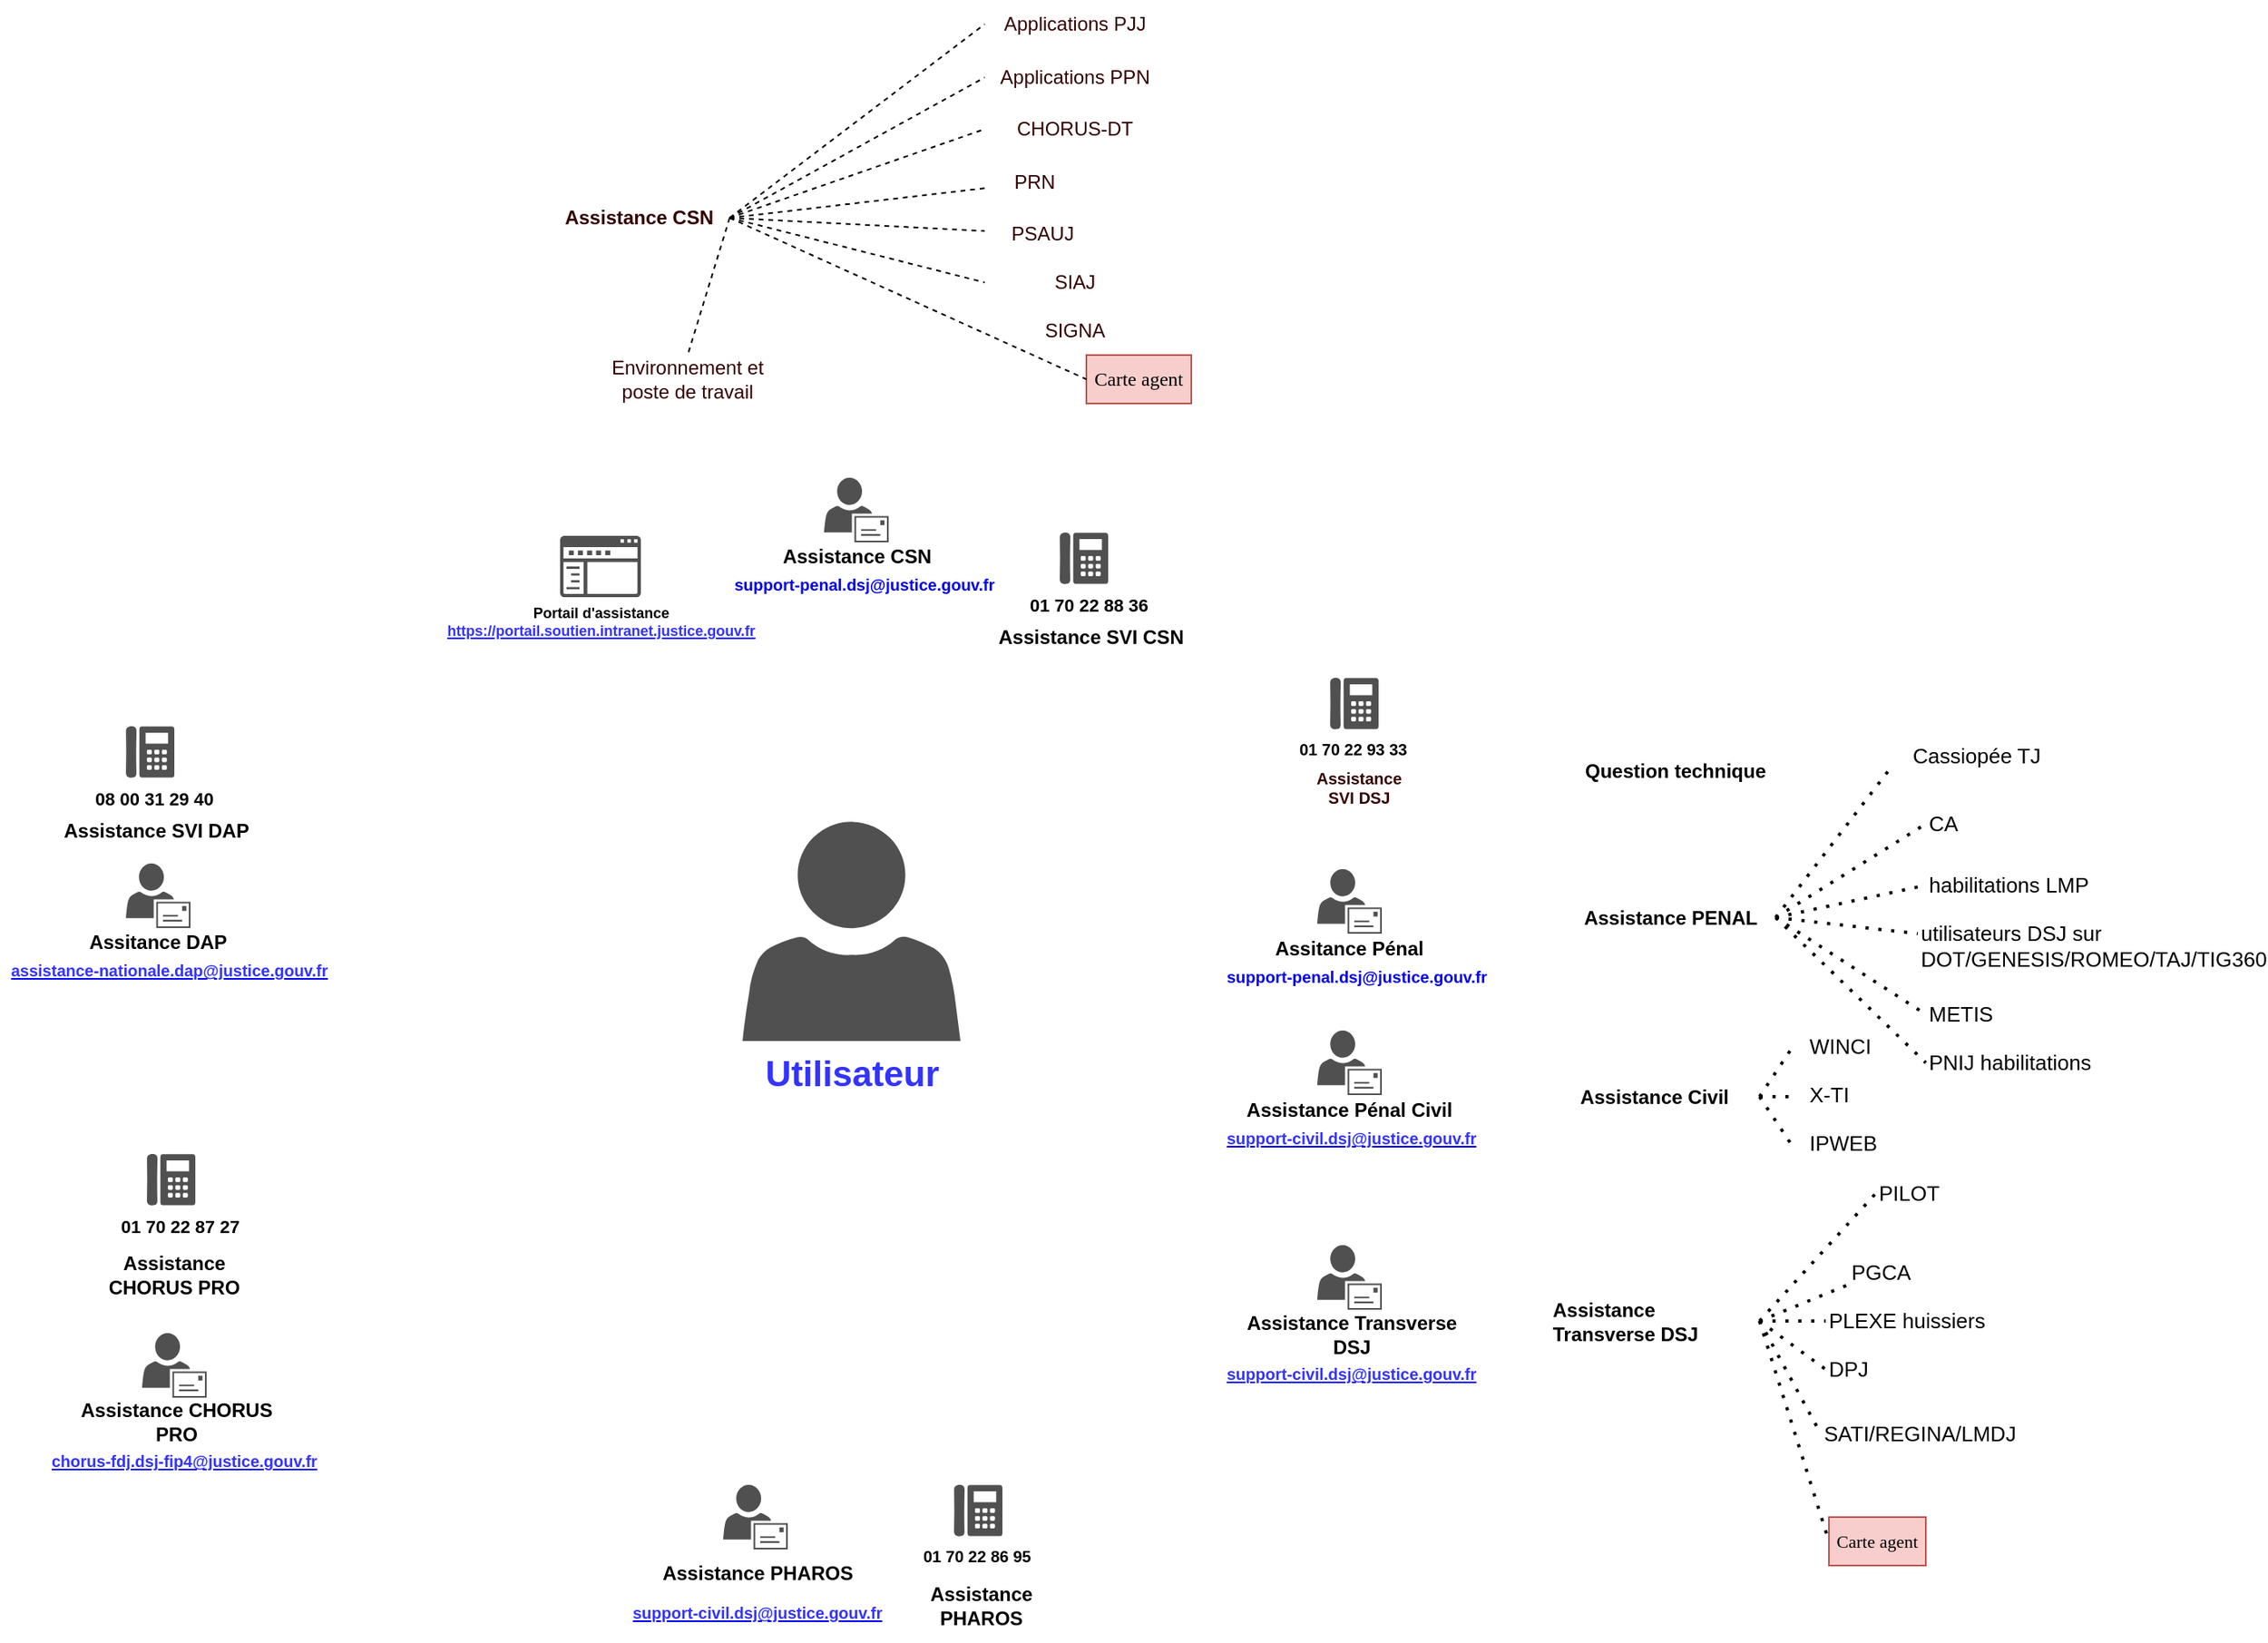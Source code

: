 <mxfile version="17.4.6" type="github" pages="2">
  <diagram id="-Vou4XUjeX-4hRBY_NBF" name="Les canaux de contact du support">
    <mxGraphModel dx="2180" dy="1331" grid="1" gridSize="10" guides="1" tooltips="1" connect="1" arrows="1" fold="1" page="1" pageScale="1" pageWidth="1654" pageHeight="1169" math="0" shadow="0">
      <root>
        <mxCell id="0" />
        <mxCell id="1" parent="0" />
        <mxCell id="mwy_mCqO1SVTkrSg8BN7-1" value="Assistance PENAL" style="text;html=1;strokeColor=none;fillColor=none;align=center;verticalAlign=middle;whiteSpace=wrap;rounded=0;fontStyle=1" vertex="1" parent="1">
          <mxGeometry x="1180" y="563.5" width="130" height="30" as="geometry" />
        </mxCell>
        <mxCell id="mwy_mCqO1SVTkrSg8BN7-2" value="&lt;span style=&quot;color: rgb(0, 0, 0); font-family: arial, helvetica, sans-serif; font-size: 13px; font-style: normal; font-weight: 400; letter-spacing: normal; text-align: justify; text-indent: 0px; text-transform: none; word-spacing: 0px; background-color: rgb(255, 255, 255); display: inline; float: none;&quot;&gt;Cassiopée TJ&lt;/span&gt;" style="text;whiteSpace=wrap;html=1;" vertex="1" parent="1">
          <mxGeometry x="1393" y="463.5" width="100" height="30" as="geometry" />
        </mxCell>
        <mxCell id="mwy_mCqO1SVTkrSg8BN7-3" value="&lt;span style=&quot;color: rgb(0, 0, 0); font-family: arial, helvetica, sans-serif; font-size: 13px; font-style: normal; font-weight: 400; letter-spacing: normal; text-align: justify; text-indent: 0px; text-transform: none; word-spacing: 0px; background-color: rgb(255, 255, 255); display: inline; float: none;&quot;&gt;CA&lt;/span&gt;" style="text;whiteSpace=wrap;html=1;" vertex="1" parent="1">
          <mxGeometry x="1403" y="505.5" width="40" height="30" as="geometry" />
        </mxCell>
        <mxCell id="mwy_mCqO1SVTkrSg8BN7-4" value="" style="endArrow=none;dashed=1;html=1;dashPattern=1 3;strokeWidth=2;rounded=0;exitX=1;exitY=0.5;exitDx=0;exitDy=0;" edge="1" parent="1" source="mwy_mCqO1SVTkrSg8BN7-1">
          <mxGeometry width="50" height="50" relative="1" as="geometry">
            <mxPoint x="1343" y="613.5" as="sourcePoint" />
            <mxPoint x="1383" y="483.5" as="targetPoint" />
          </mxGeometry>
        </mxCell>
        <mxCell id="mwy_mCqO1SVTkrSg8BN7-5" value="" style="endArrow=none;dashed=1;html=1;dashPattern=1 3;strokeWidth=2;rounded=0;exitX=1;exitY=0.5;exitDx=0;exitDy=0;entryX=0;entryY=0.5;entryDx=0;entryDy=0;" edge="1" parent="1" source="mwy_mCqO1SVTkrSg8BN7-1" target="mwy_mCqO1SVTkrSg8BN7-3">
          <mxGeometry width="50" height="50" relative="1" as="geometry">
            <mxPoint x="1333" y="508.5" as="sourcePoint" />
            <mxPoint x="1393" y="493.5" as="targetPoint" />
          </mxGeometry>
        </mxCell>
        <mxCell id="mwy_mCqO1SVTkrSg8BN7-6" value="&lt;span style=&quot;color: rgb(0, 0, 0); font-family: arial, helvetica, sans-serif; font-size: 13px; font-style: normal; font-weight: 400; letter-spacing: normal; text-align: justify; text-indent: 0px; text-transform: none; word-spacing: 0px; background-color: rgb(255, 255, 255); display: inline; float: none;&quot;&gt;habilitations LMP&lt;/span&gt;" style="text;whiteSpace=wrap;html=1;" vertex="1" parent="1">
          <mxGeometry x="1403" y="543.5" width="120" height="30" as="geometry" />
        </mxCell>
        <mxCell id="mwy_mCqO1SVTkrSg8BN7-7" value="&lt;span style=&quot;color: rgb(0, 0, 0); font-family: arial, helvetica, sans-serif; font-size: 13px; font-style: normal; font-weight: 400; letter-spacing: normal; text-align: justify; text-indent: 0px; text-transform: none; word-spacing: 0px; background-color: rgb(255, 255, 255); display: inline; float: none;&quot;&gt;METIS&lt;/span&gt;" style="text;whiteSpace=wrap;html=1;" vertex="1" parent="1">
          <mxGeometry x="1403" y="623.5" width="70" height="30" as="geometry" />
        </mxCell>
        <mxCell id="mwy_mCqO1SVTkrSg8BN7-8" value="&lt;span style=&quot;color: rgb(0, 0, 0); font-family: arial, helvetica, sans-serif; font-size: 13px; font-style: normal; font-weight: 400; letter-spacing: normal; text-indent: 0px; text-transform: none; word-spacing: 0px; background-color: rgb(255, 255, 255); display: inline; float: none;&quot;&gt;utilisateurs DSJ sur DOT/GENESIS/ROMEO/TAJ/TIG360&lt;/span&gt;" style="text;whiteSpace=wrap;html=1;align=left;" vertex="1" parent="1">
          <mxGeometry x="1398" y="573.5" width="200" height="30" as="geometry" />
        </mxCell>
        <mxCell id="mwy_mCqO1SVTkrSg8BN7-9" value="&lt;span style=&quot;color: rgb(0, 0, 0); font-family: arial, helvetica, sans-serif; font-size: 13px; font-style: normal; font-weight: 400; letter-spacing: normal; text-align: justify; text-indent: 0px; text-transform: none; word-spacing: 0px; background-color: rgb(255, 255, 255); display: inline; float: none;&quot;&gt;PNIJ habilitations&lt;/span&gt;" style="text;whiteSpace=wrap;html=1;" vertex="1" parent="1">
          <mxGeometry x="1403" y="653.5" width="130" height="30" as="geometry" />
        </mxCell>
        <mxCell id="mwy_mCqO1SVTkrSg8BN7-10" value="" style="endArrow=none;dashed=1;html=1;dashPattern=1 3;strokeWidth=2;rounded=0;entryX=0;entryY=0.5;entryDx=0;entryDy=0;exitX=1;exitY=0.5;exitDx=0;exitDy=0;" edge="1" parent="1" source="mwy_mCqO1SVTkrSg8BN7-1" target="mwy_mCqO1SVTkrSg8BN7-6">
          <mxGeometry width="50" height="50" relative="1" as="geometry">
            <mxPoint x="1303" y="543.5" as="sourcePoint" />
            <mxPoint x="1413" y="530.5" as="targetPoint" />
          </mxGeometry>
        </mxCell>
        <mxCell id="mwy_mCqO1SVTkrSg8BN7-11" value="" style="endArrow=none;dashed=1;html=1;dashPattern=1 3;strokeWidth=2;rounded=0;entryX=0;entryY=0.5;entryDx=0;entryDy=0;exitX=1;exitY=0.5;exitDx=0;exitDy=0;" edge="1" parent="1" source="mwy_mCqO1SVTkrSg8BN7-1" target="mwy_mCqO1SVTkrSg8BN7-8">
          <mxGeometry width="50" height="50" relative="1" as="geometry">
            <mxPoint x="1320" y="538.5" as="sourcePoint" />
            <mxPoint x="1413" y="568.5" as="targetPoint" />
          </mxGeometry>
        </mxCell>
        <mxCell id="mwy_mCqO1SVTkrSg8BN7-12" value="" style="endArrow=none;dashed=1;html=1;dashPattern=1 3;strokeWidth=2;rounded=0;entryX=0;entryY=0.5;entryDx=0;entryDy=0;exitX=1;exitY=0.5;exitDx=0;exitDy=0;" edge="1" parent="1" source="mwy_mCqO1SVTkrSg8BN7-1" target="mwy_mCqO1SVTkrSg8BN7-7">
          <mxGeometry width="50" height="50" relative="1" as="geometry">
            <mxPoint x="1330" y="548.5" as="sourcePoint" />
            <mxPoint x="1423" y="578.5" as="targetPoint" />
          </mxGeometry>
        </mxCell>
        <mxCell id="mwy_mCqO1SVTkrSg8BN7-13" value="" style="endArrow=none;dashed=1;html=1;dashPattern=1 3;strokeWidth=2;rounded=0;entryX=0;entryY=0.5;entryDx=0;entryDy=0;exitX=1;exitY=0.5;exitDx=0;exitDy=0;" edge="1" parent="1" source="mwy_mCqO1SVTkrSg8BN7-1" target="mwy_mCqO1SVTkrSg8BN7-9">
          <mxGeometry width="50" height="50" relative="1" as="geometry">
            <mxPoint x="1313" y="533.5" as="sourcePoint" />
            <mxPoint x="1433" y="588.5" as="targetPoint" />
          </mxGeometry>
        </mxCell>
        <mxCell id="mwy_mCqO1SVTkrSg8BN7-17" value="" style="group" vertex="1" connectable="0" parent="1">
          <mxGeometry x="968" y="548.5" width="170" height="84" as="geometry" />
        </mxCell>
        <mxCell id="mwy_mCqO1SVTkrSg8BN7-18" value="" style="sketch=0;pointerEvents=1;shadow=0;dashed=0;html=1;strokeColor=none;fillColor=#505050;labelPosition=center;verticalLabelPosition=bottom;verticalAlign=top;outlineConnect=0;align=center;shape=mxgraph.office.users.mail_user;" vertex="1" parent="mwy_mCqO1SVTkrSg8BN7-17">
          <mxGeometry x="58" width="40" height="40" as="geometry" />
        </mxCell>
        <mxCell id="mwy_mCqO1SVTkrSg8BN7-19" value="Assitance Pénal" style="text;html=1;strokeColor=none;fillColor=none;align=center;verticalAlign=middle;whiteSpace=wrap;rounded=0;fontStyle=1" vertex="1" parent="mwy_mCqO1SVTkrSg8BN7-17">
          <mxGeometry x="13" y="34" width="130" height="30" as="geometry" />
        </mxCell>
        <mxCell id="mwy_mCqO1SVTkrSg8BN7-20" value="&lt;a href=&quot;mailto:support-penal.dsj@justice.gouv.fr&quot; style=&quot;padding: 0px ; margin: 0px ; text-decoration: none ; font-family: &amp;quot;arial&amp;quot; , &amp;quot;helvetica&amp;quot; , sans-serif ; font-size: 10px ; font-style: normal ; letter-spacing: normal ; text-align: justify ; text-indent: 0px ; text-transform: none ; word-spacing: 0px ; background-color: rgb(255 , 255 , 255)&quot;&gt;support-penal.dsj@justice.gouv.fr&lt;/a&gt;" style="text;whiteSpace=wrap;html=1;fontSize=10;fontStyle=1;fontColor=#330000;" vertex="1" parent="mwy_mCqO1SVTkrSg8BN7-17">
          <mxGeometry y="54" width="170" height="30" as="geometry" />
        </mxCell>
        <mxCell id="mwy_mCqO1SVTkrSg8BN7-21" value="" style="group" vertex="1" connectable="0" parent="1">
          <mxGeometry x="968" y="648.5" width="170" height="84" as="geometry" />
        </mxCell>
        <mxCell id="mwy_mCqO1SVTkrSg8BN7-22" value="" style="sketch=0;pointerEvents=1;shadow=0;dashed=0;html=1;strokeColor=none;fillColor=#505050;labelPosition=center;verticalLabelPosition=bottom;verticalAlign=top;outlineConnect=0;align=center;shape=mxgraph.office.users.mail_user;" vertex="1" parent="mwy_mCqO1SVTkrSg8BN7-21">
          <mxGeometry x="58" width="40" height="40" as="geometry" />
        </mxCell>
        <mxCell id="mwy_mCqO1SVTkrSg8BN7-23" value="Assistance Pénal Civil" style="text;html=1;strokeColor=none;fillColor=none;align=center;verticalAlign=middle;whiteSpace=wrap;rounded=0;fontStyle=1" vertex="1" parent="mwy_mCqO1SVTkrSg8BN7-21">
          <mxGeometry x="13" y="34" width="130" height="30" as="geometry" />
        </mxCell>
        <mxCell id="mwy_mCqO1SVTkrSg8BN7-24" value="&lt;a href=&quot;mailto:support-civil.dsj@justice.gouv.fr&quot; style=&quot;padding: 0px ; margin: 0px ; font-family: &amp;#34;arial&amp;#34; , &amp;#34;helvetica&amp;#34; , sans-serif ; text-align: justify ; background-color: rgb(255 , 255 , 255)&quot;&gt;&lt;font style=&quot;font-size: 10px&quot; color=&quot;#3333ff&quot;&gt;support-civil.dsj@justice.gouv.fr&lt;/font&gt;&lt;/a&gt;" style="text;whiteSpace=wrap;html=1;fontSize=10;fontStyle=1;fontColor=#330000;" vertex="1" parent="mwy_mCqO1SVTkrSg8BN7-21">
          <mxGeometry y="54" width="170" height="30" as="geometry" />
        </mxCell>
        <mxCell id="mwy_mCqO1SVTkrSg8BN7-36" value="Assistance Transverse DSJ" style="text;html=1;strokeColor=none;fillColor=none;align=left;verticalAlign=middle;whiteSpace=wrap;rounded=0;fontStyle=1" vertex="1" parent="1">
          <mxGeometry x="1170" y="813.5" width="130" height="30" as="geometry" />
        </mxCell>
        <mxCell id="mwy_mCqO1SVTkrSg8BN7-37" value="&lt;span style=&quot;color: rgb(0 , 0 , 0) ; font-family: &amp;#34;arial&amp;#34; , &amp;#34;helvetica&amp;#34; , sans-serif ; font-size: 13px ; font-style: normal ; font-weight: 400 ; letter-spacing: normal ; text-align: justify ; text-indent: 0px ; text-transform: none ; word-spacing: 0px ; background-color: rgb(255 , 255 , 255) ; display: inline ; float: none&quot;&gt;PILOT&lt;/span&gt;" style="text;whiteSpace=wrap;html=1;fontSize=11;fontColor=#3333FF;" vertex="1" parent="1">
          <mxGeometry x="1371.5" y="735" width="94" height="30" as="geometry" />
        </mxCell>
        <mxCell id="mwy_mCqO1SVTkrSg8BN7-38" value="&lt;span style=&quot;color: rgb(0, 0, 0); font-family: arial, helvetica, sans-serif; font-size: 13px; font-style: normal; font-weight: 400; letter-spacing: normal; text-indent: 0px; text-transform: none; word-spacing: 0px; background-color: rgb(255, 255, 255); display: inline; float: none;&quot;&gt;PGCA&lt;/span&gt;" style="text;whiteSpace=wrap;html=1;fontSize=11;fontColor=#3333FF;align=left;" vertex="1" parent="1">
          <mxGeometry x="1355" y="783.5" width="55" height="30" as="geometry" />
        </mxCell>
        <mxCell id="mwy_mCqO1SVTkrSg8BN7-39" value="&lt;span style=&quot;color: rgb(0, 0, 0); font-family: arial, helvetica, sans-serif; font-size: 13px; font-style: normal; font-weight: 400; letter-spacing: normal; text-indent: 0px; text-transform: none; word-spacing: 0px; background-color: rgb(255, 255, 255); display: inline; float: none;&quot;&gt;PLEXE huissiers&lt;/span&gt;" style="text;whiteSpace=wrap;html=1;fontSize=11;fontColor=#3333FF;align=left;" vertex="1" parent="1">
          <mxGeometry x="1341" y="813.5" width="177" height="30" as="geometry" />
        </mxCell>
        <mxCell id="mwy_mCqO1SVTkrSg8BN7-40" value="&lt;span style=&quot;color: rgb(0, 0, 0); font-family: arial, helvetica, sans-serif; font-size: 13px; font-style: normal; font-weight: 400; letter-spacing: normal; text-indent: 0px; text-transform: none; word-spacing: 0px; background-color: rgb(255, 255, 255); display: inline; float: none;&quot;&gt;DPJ&lt;/span&gt;" style="text;whiteSpace=wrap;html=1;fontSize=11;fontColor=#3333FF;align=left;" vertex="1" parent="1">
          <mxGeometry x="1341" y="843.5" width="104" height="30" as="geometry" />
        </mxCell>
        <mxCell id="mwy_mCqO1SVTkrSg8BN7-41" value="&lt;span style=&quot;color: rgb(0, 0, 0); font-family: arial, helvetica, sans-serif; font-size: 13px; font-style: normal; font-weight: 400; letter-spacing: normal; text-indent: 0px; text-transform: none; word-spacing: 0px; background-color: rgb(255, 255, 255); display: inline; float: none;&quot;&gt;SATI/REGINA/LMDJ&lt;/span&gt;" style="text;whiteSpace=wrap;html=1;fontSize=11;fontColor=#3333FF;align=left;" vertex="1" parent="1">
          <mxGeometry x="1338" y="883.5" width="137" height="30" as="geometry" />
        </mxCell>
        <mxCell id="mwy_mCqO1SVTkrSg8BN7-42" value="" style="endArrow=none;dashed=1;html=1;dashPattern=1 3;strokeWidth=2;rounded=0;entryX=0;entryY=0.5;entryDx=0;entryDy=0;exitX=1;exitY=0.5;exitDx=0;exitDy=0;align=left;" edge="1" parent="1" source="mwy_mCqO1SVTkrSg8BN7-36" target="mwy_mCqO1SVTkrSg8BN7-37">
          <mxGeometry width="50" height="50" relative="1" as="geometry">
            <mxPoint x="1285" y="638.5" as="sourcePoint" />
            <mxPoint x="1341.0" y="758.5" as="targetPoint" />
          </mxGeometry>
        </mxCell>
        <mxCell id="mwy_mCqO1SVTkrSg8BN7-43" value="" style="endArrow=none;dashed=1;html=1;dashPattern=1 3;strokeWidth=2;rounded=0;entryX=0;entryY=0.75;entryDx=0;entryDy=0;exitX=1;exitY=0.5;exitDx=0;exitDy=0;align=left;" edge="1" parent="1" source="mwy_mCqO1SVTkrSg8BN7-36" target="mwy_mCqO1SVTkrSg8BN7-38">
          <mxGeometry width="50" height="50" relative="1" as="geometry">
            <mxPoint x="1310" y="828.5" as="sourcePoint" />
            <mxPoint x="1351" y="768.5" as="targetPoint" />
          </mxGeometry>
        </mxCell>
        <mxCell id="mwy_mCqO1SVTkrSg8BN7-44" value="" style="endArrow=none;dashed=1;html=1;dashPattern=1 3;strokeWidth=2;rounded=0;entryX=0;entryY=0.5;entryDx=0;entryDy=0;exitX=1;exitY=0.5;exitDx=0;exitDy=0;align=left;" edge="1" parent="1" source="mwy_mCqO1SVTkrSg8BN7-36" target="mwy_mCqO1SVTkrSg8BN7-39">
          <mxGeometry width="50" height="50" relative="1" as="geometry">
            <mxPoint x="1310" y="828.5" as="sourcePoint" />
            <mxPoint x="1341" y="828.5" as="targetPoint" />
          </mxGeometry>
        </mxCell>
        <mxCell id="mwy_mCqO1SVTkrSg8BN7-45" value="" style="endArrow=none;dashed=1;html=1;dashPattern=1 3;strokeWidth=2;rounded=0;entryX=0;entryY=0.5;entryDx=0;entryDy=0;exitX=1;exitY=0.5;exitDx=0;exitDy=0;align=left;" edge="1" parent="1" source="mwy_mCqO1SVTkrSg8BN7-36" target="mwy_mCqO1SVTkrSg8BN7-40">
          <mxGeometry width="50" height="50" relative="1" as="geometry">
            <mxPoint x="1320" y="838.5" as="sourcePoint" />
            <mxPoint x="1361" y="816" as="targetPoint" />
          </mxGeometry>
        </mxCell>
        <mxCell id="mwy_mCqO1SVTkrSg8BN7-46" value="" style="endArrow=none;dashed=1;html=1;dashPattern=1 3;strokeWidth=2;rounded=0;entryX=0;entryY=0.5;entryDx=0;entryDy=0;exitX=1;exitY=0.5;exitDx=0;exitDy=0;align=left;" edge="1" parent="1" source="mwy_mCqO1SVTkrSg8BN7-36" target="mwy_mCqO1SVTkrSg8BN7-41">
          <mxGeometry width="50" height="50" relative="1" as="geometry">
            <mxPoint x="1330" y="848.5" as="sourcePoint" />
            <mxPoint x="1371" y="826" as="targetPoint" />
          </mxGeometry>
        </mxCell>
        <mxCell id="mwy_mCqO1SVTkrSg8BN7-47" value="Assistance &lt;br&gt;PHAROS" style="text;html=1;strokeColor=none;fillColor=none;align=center;verticalAlign=middle;whiteSpace=wrap;rounded=0;fontStyle=1" vertex="1" parent="1">
          <mxGeometry x="753" y="990" width="130" height="30" as="geometry" />
        </mxCell>
        <mxCell id="mwy_mCqO1SVTkrSg8BN7-62" value="" style="group" vertex="1" connectable="0" parent="1">
          <mxGeometry x="780" y="930" width="80" height="50" as="geometry" />
        </mxCell>
        <mxCell id="mwy_mCqO1SVTkrSg8BN7-63" value="" style="sketch=0;pointerEvents=1;shadow=0;dashed=0;html=1;strokeColor=none;fillColor=#505050;labelPosition=center;verticalLabelPosition=bottom;verticalAlign=top;outlineConnect=0;align=center;shape=mxgraph.office.devices.phone_digital;" vertex="1" parent="mwy_mCqO1SVTkrSg8BN7-62">
          <mxGeometry x="21" width="30" height="32" as="geometry" />
        </mxCell>
        <mxCell id="mwy_mCqO1SVTkrSg8BN7-64" value="&lt;div style=&quot;text-align: center&quot;&gt;&lt;span style=&quot;background-color: rgb(255 , 255 , 255) ; font-family: &amp;#34;arial&amp;#34; , &amp;#34;helvetica&amp;#34; , sans-serif&quot;&gt;01 70 22 86 95&lt;/span&gt;&lt;/div&gt;" style="text;whiteSpace=wrap;html=1;fontSize=10;fontStyle=1" vertex="1" parent="mwy_mCqO1SVTkrSg8BN7-62">
          <mxGeometry y="32" width="80" height="18" as="geometry" />
        </mxCell>
        <mxCell id="mwy_mCqO1SVTkrSg8BN7-66" value="" style="group" vertex="1" connectable="0" parent="1">
          <mxGeometry x="237" y="460" width="130" height="90" as="geometry" />
        </mxCell>
        <mxCell id="mwy_mCqO1SVTkrSg8BN7-33" value="" style="group" vertex="1" connectable="0" parent="mwy_mCqO1SVTkrSg8BN7-66">
          <mxGeometry x="30" width="80" height="50" as="geometry" />
        </mxCell>
        <mxCell id="mwy_mCqO1SVTkrSg8BN7-34" value="" style="sketch=0;pointerEvents=1;shadow=0;dashed=0;html=1;strokeColor=none;fillColor=#505050;labelPosition=center;verticalLabelPosition=bottom;verticalAlign=top;outlineConnect=0;align=center;shape=mxgraph.office.devices.phone_digital;" vertex="1" parent="mwy_mCqO1SVTkrSg8BN7-33">
          <mxGeometry x="21" width="30" height="32" as="geometry" />
        </mxCell>
        <mxCell id="mwy_mCqO1SVTkrSg8BN7-35" value="&lt;strong style=&quot;padding: 0px ; margin: 0px ; font-family: &amp;#34;arial&amp;#34; , &amp;#34;helvetica&amp;#34; , sans-serif ; text-align: justify ; background-color: rgb(255 , 255 , 255)&quot;&gt;&lt;font style=&quot;font-size: 11px&quot;&gt;08 00 31 29 40&lt;/font&gt;&lt;/strong&gt;" style="text;whiteSpace=wrap;html=1;fontSize=10;fontStyle=1" vertex="1" parent="mwy_mCqO1SVTkrSg8BN7-33">
          <mxGeometry y="32" width="80" height="18" as="geometry" />
        </mxCell>
        <mxCell id="mwy_mCqO1SVTkrSg8BN7-65" value="Assistance SVI DAP" style="text;html=1;strokeColor=none;fillColor=none;align=center;verticalAlign=middle;whiteSpace=wrap;rounded=0;fontStyle=1" vertex="1" parent="mwy_mCqO1SVTkrSg8BN7-66">
          <mxGeometry x="5" y="50" width="130" height="30" as="geometry" />
        </mxCell>
        <mxCell id="mwy_mCqO1SVTkrSg8BN7-68" value="" style="group" vertex="1" connectable="0" parent="1">
          <mxGeometry x="1013" y="430" width="80" height="83" as="geometry" />
        </mxCell>
        <mxCell id="mwy_mCqO1SVTkrSg8BN7-14" value="" style="group" vertex="1" connectable="0" parent="mwy_mCqO1SVTkrSg8BN7-68">
          <mxGeometry width="80" height="50" as="geometry" />
        </mxCell>
        <mxCell id="mwy_mCqO1SVTkrSg8BN7-15" value="" style="sketch=0;pointerEvents=1;shadow=0;dashed=0;html=1;strokeColor=none;fillColor=#505050;labelPosition=center;verticalLabelPosition=bottom;verticalAlign=top;outlineConnect=0;align=center;shape=mxgraph.office.devices.phone_digital;" vertex="1" parent="mwy_mCqO1SVTkrSg8BN7-14">
          <mxGeometry x="21" width="30" height="32" as="geometry" />
        </mxCell>
        <mxCell id="mwy_mCqO1SVTkrSg8BN7-16" value="&lt;span style=&quot;color: rgb(0, 0, 0); font-family: arial, helvetica, sans-serif; font-size: 10px; font-style: normal; letter-spacing: normal; text-align: justify; text-indent: 0px; text-transform: none; word-spacing: 0px; background-color: rgb(255, 255, 255); display: inline; float: none;&quot;&gt;01 70 22 93 33&lt;/span&gt;" style="text;whiteSpace=wrap;html=1;fontSize=10;fontStyle=1" vertex="1" parent="mwy_mCqO1SVTkrSg8BN7-14">
          <mxGeometry y="32" width="80" height="18" as="geometry" />
        </mxCell>
        <mxCell id="mwy_mCqO1SVTkrSg8BN7-67" value="Assistance SVI DSJ" style="text;html=1;strokeColor=none;fillColor=none;align=center;verticalAlign=middle;whiteSpace=wrap;rounded=0;fontSize=10;fontColor=#330000;fontStyle=1" vertex="1" parent="mwy_mCqO1SVTkrSg8BN7-68">
          <mxGeometry x="9" y="53" width="60" height="30" as="geometry" />
        </mxCell>
        <mxCell id="mwy_mCqO1SVTkrSg8BN7-74" value="" style="group" vertex="1" connectable="0" parent="1">
          <mxGeometry x="968" y="781.5" width="170" height="97" as="geometry" />
        </mxCell>
        <mxCell id="mwy_mCqO1SVTkrSg8BN7-57" value="" style="sketch=0;pointerEvents=1;shadow=0;dashed=0;html=1;strokeColor=none;fillColor=#505050;labelPosition=center;verticalLabelPosition=bottom;verticalAlign=top;outlineConnect=0;align=center;shape=mxgraph.office.users.mail_user;" vertex="1" parent="mwy_mCqO1SVTkrSg8BN7-74">
          <mxGeometry x="58" width="40" height="40" as="geometry" />
        </mxCell>
        <mxCell id="mwy_mCqO1SVTkrSg8BN7-58" value="Assistance Transverse DSJ" style="text;html=1;strokeColor=none;fillColor=none;align=center;verticalAlign=middle;whiteSpace=wrap;rounded=0;fontStyle=1" vertex="1" parent="mwy_mCqO1SVTkrSg8BN7-74">
          <mxGeometry x="6" y="40" width="147" height="30" as="geometry" />
        </mxCell>
        <mxCell id="mwy_mCqO1SVTkrSg8BN7-59" value="&lt;a href=&quot;mailto:support-civil.dsj@justice.gouv.fr&quot; style=&quot;padding: 0px ; margin: 0px ; font-family: &amp;quot;arial&amp;quot; , &amp;quot;helvetica&amp;quot; , sans-serif ; text-align: justify ; background-color: rgb(255 , 255 , 255)&quot;&gt;&lt;font style=&quot;font-size: 10px&quot; color=&quot;#3333ff&quot;&gt;support-civil.dsj@justice.gouv.fr&lt;/font&gt;&lt;/a&gt;" style="text;whiteSpace=wrap;html=1;fontSize=10;fontStyle=1;fontColor=#330000;" vertex="1" parent="mwy_mCqO1SVTkrSg8BN7-74">
          <mxGeometry y="67" width="170" height="30" as="geometry" />
        </mxCell>
        <mxCell id="mwy_mCqO1SVTkrSg8BN7-81" value="" style="group" vertex="1" connectable="0" parent="1">
          <mxGeometry x="600" y="930" width="170" height="97" as="geometry" />
        </mxCell>
        <mxCell id="mwy_mCqO1SVTkrSg8BN7-82" value="" style="sketch=0;pointerEvents=1;shadow=0;dashed=0;html=1;strokeColor=none;fillColor=#505050;labelPosition=center;verticalLabelPosition=bottom;verticalAlign=top;outlineConnect=0;align=center;shape=mxgraph.office.users.mail_user;" vertex="1" parent="mwy_mCqO1SVTkrSg8BN7-81">
          <mxGeometry x="58" width="40" height="40" as="geometry" />
        </mxCell>
        <mxCell id="mwy_mCqO1SVTkrSg8BN7-83" value="Assistance PHAROS" style="text;html=1;strokeColor=none;fillColor=none;align=center;verticalAlign=middle;whiteSpace=wrap;rounded=0;fontStyle=1" vertex="1" parent="mwy_mCqO1SVTkrSg8BN7-81">
          <mxGeometry x="6" y="40" width="147" height="30" as="geometry" />
        </mxCell>
        <mxCell id="mwy_mCqO1SVTkrSg8BN7-84" value="&lt;a href=&quot;mailto:support-civil.dsj@justice.gouv.fr&quot; style=&quot;padding: 0px ; margin: 0px ; font-family: &amp;quot;arial&amp;quot; , &amp;quot;helvetica&amp;quot; , sans-serif ; text-align: justify ; background-color: rgb(255 , 255 , 255)&quot;&gt;&lt;font style=&quot;font-size: 10px&quot; color=&quot;#3333ff&quot;&gt;support-civil.dsj@justice.gouv.fr&lt;/font&gt;&lt;/a&gt;" style="text;whiteSpace=wrap;html=1;fontSize=10;fontStyle=1;fontColor=#330000;" vertex="1" parent="mwy_mCqO1SVTkrSg8BN7-81">
          <mxGeometry y="67" width="170" height="30" as="geometry" />
        </mxCell>
        <mxCell id="mwy_mCqO1SVTkrSg8BN7-85" value="Assistance &lt;br&gt;CHORUS PRO" style="text;html=1;strokeColor=none;fillColor=none;align=center;verticalAlign=middle;whiteSpace=wrap;rounded=0;fontStyle=1" vertex="1" parent="1">
          <mxGeometry x="253" y="785" width="130" height="30" as="geometry" />
        </mxCell>
        <mxCell id="mwy_mCqO1SVTkrSg8BN7-86" value="" style="group" vertex="1" connectable="0" parent="1">
          <mxGeometry x="280" y="725" width="80" height="50" as="geometry" />
        </mxCell>
        <mxCell id="mwy_mCqO1SVTkrSg8BN7-87" value="" style="sketch=0;pointerEvents=1;shadow=0;dashed=0;html=1;strokeColor=none;fillColor=#505050;labelPosition=center;verticalLabelPosition=bottom;verticalAlign=top;outlineConnect=0;align=center;shape=mxgraph.office.devices.phone_digital;" vertex="1" parent="mwy_mCqO1SVTkrSg8BN7-86">
          <mxGeometry x="21" width="30" height="32" as="geometry" />
        </mxCell>
        <mxCell id="mwy_mCqO1SVTkrSg8BN7-88" value="&lt;div style=&quot;text-align: center&quot;&gt;&lt;span style=&quot;font-family: &amp;#34;arial&amp;#34; , &amp;#34;helvetica&amp;#34; , sans-serif ; text-align: justify ; background-color: rgb(255 , 255 , 255)&quot;&gt;&lt;font style=&quot;font-size: 11px&quot;&gt;&amp;nbsp;01 70 22 87 27&lt;/font&gt;&lt;/span&gt;&lt;br&gt;&lt;/div&gt;" style="text;whiteSpace=wrap;html=1;fontSize=10;fontStyle=1" vertex="1" parent="mwy_mCqO1SVTkrSg8BN7-86">
          <mxGeometry y="32" width="80" height="18" as="geometry" />
        </mxCell>
        <mxCell id="mwy_mCqO1SVTkrSg8BN7-89" value="" style="group" vertex="1" connectable="0" parent="1">
          <mxGeometry x="240" y="836" width="170" height="97" as="geometry" />
        </mxCell>
        <mxCell id="mwy_mCqO1SVTkrSg8BN7-90" value="" style="sketch=0;pointerEvents=1;shadow=0;dashed=0;html=1;strokeColor=none;fillColor=#505050;labelPosition=center;verticalLabelPosition=bottom;verticalAlign=top;outlineConnect=0;align=center;shape=mxgraph.office.users.mail_user;" vertex="1" parent="mwy_mCqO1SVTkrSg8BN7-89">
          <mxGeometry x="58" width="40" height="40" as="geometry" />
        </mxCell>
        <mxCell id="mwy_mCqO1SVTkrSg8BN7-91" value="Assistance CHORUS PRO" style="text;html=1;strokeColor=none;fillColor=none;align=center;verticalAlign=middle;whiteSpace=wrap;rounded=0;fontStyle=1" vertex="1" parent="mwy_mCqO1SVTkrSg8BN7-89">
          <mxGeometry x="6" y="40" width="147" height="30" as="geometry" />
        </mxCell>
        <mxCell id="mwy_mCqO1SVTkrSg8BN7-92" value="&lt;a href=&quot;mailto:chorus-fdj.dsj-fip4@justice.gouv.fr&quot; style=&quot;padding: 0px ; margin: 0px ; font-family: &amp;#34;arial&amp;#34; , &amp;#34;helvetica&amp;#34; , sans-serif ; text-align: justify ; background-color: rgb(255 , 255 , 255)&quot;&gt;&lt;font style=&quot;font-size: 10px&quot; color=&quot;#3333ff&quot;&gt;chorus-fdj.dsj-fip4@justice.gouv.fr&lt;/font&gt;&lt;/a&gt;" style="text;whiteSpace=wrap;html=1;fontSize=10;fontStyle=1;fontColor=#330000;" vertex="1" parent="mwy_mCqO1SVTkrSg8BN7-89">
          <mxGeometry y="67" width="170" height="30" as="geometry" />
        </mxCell>
        <mxCell id="3A2ubODY8YWS0dt1VzzE-1" value="" style="group" vertex="1" connectable="0" parent="1">
          <mxGeometry x="815.5" y="340" width="130" height="90" as="geometry" />
        </mxCell>
        <mxCell id="3A2ubODY8YWS0dt1VzzE-2" value="" style="group" vertex="1" connectable="0" parent="3A2ubODY8YWS0dt1VzzE-1">
          <mxGeometry x="30" width="80" height="50" as="geometry" />
        </mxCell>
        <mxCell id="3A2ubODY8YWS0dt1VzzE-3" value="" style="sketch=0;pointerEvents=1;shadow=0;dashed=0;html=1;strokeColor=none;fillColor=#505050;labelPosition=center;verticalLabelPosition=bottom;verticalAlign=top;outlineConnect=0;align=center;shape=mxgraph.office.devices.phone_digital;" vertex="1" parent="3A2ubODY8YWS0dt1VzzE-2">
          <mxGeometry x="21" width="30" height="32" as="geometry" />
        </mxCell>
        <mxCell id="3A2ubODY8YWS0dt1VzzE-4" value="&lt;span style=&quot;font-family: &amp;#34;arial&amp;#34; , &amp;#34;helvetica&amp;#34; , sans-serif ; text-align: justify ; background-color: rgb(255 , 255 , 255)&quot;&gt;&lt;font style=&quot;font-size: 11px&quot;&gt;01 70 22 88 36&lt;/font&gt;&lt;/span&gt;" style="text;whiteSpace=wrap;html=1;fontSize=10;fontStyle=1" vertex="1" parent="3A2ubODY8YWS0dt1VzzE-2">
          <mxGeometry y="32" width="80" height="18" as="geometry" />
        </mxCell>
        <mxCell id="3A2ubODY8YWS0dt1VzzE-5" value="Assistance SVI CSN" style="text;html=1;strokeColor=none;fillColor=none;align=center;verticalAlign=middle;whiteSpace=wrap;rounded=0;fontStyle=1" vertex="1" parent="3A2ubODY8YWS0dt1VzzE-1">
          <mxGeometry x="5" y="50" width="130" height="30" as="geometry" />
        </mxCell>
        <mxCell id="3A2ubODY8YWS0dt1VzzE-7" value="" style="sketch=0;pointerEvents=1;shadow=0;dashed=0;html=1;strokeColor=none;labelPosition=center;verticalLabelPosition=bottom;verticalAlign=top;align=center;fillColor=#505050;shape=mxgraph.mscae.intune.company_portal;labelBackgroundColor=none;labelBorderColor=none;fontSize=9;fontColor=default;" vertex="1" parent="1">
          <mxGeometry x="557" y="342" width="50" height="38" as="geometry" />
        </mxCell>
        <mxCell id="PWsLezHiM5fAyNB-HMW1-1" value="Portail d&#39;assistance&lt;br&gt;&lt;a href=&quot;https://portail.soutien.intranet.justice.gouv.fr/&quot; style=&quot;padding: 0px ; margin: 0px ; font-family: &amp;#34;arial&amp;#34; , &amp;#34;helvetica&amp;#34; , sans-serif ; text-align: justify ; background-color: rgb(255 , 255 , 255)&quot;&gt;&lt;font style=&quot;font-size: 9px&quot; color=&quot;#3333ff&quot;&gt;https://portail.soutien.intranet.justice.gouv.fr&lt;/font&gt;&lt;/a&gt;" style="text;html=1;strokeColor=none;fillColor=none;align=center;verticalAlign=middle;whiteSpace=wrap;rounded=0;labelBackgroundColor=none;labelBorderColor=none;fontSize=9;fontColor=default;fontStyle=1" vertex="1" parent="1">
          <mxGeometry x="524.5" y="380" width="115" height="30" as="geometry" />
        </mxCell>
        <mxCell id="JYlbJmpT0q_dsFdhmDhw-1" value="" style="group" vertex="1" connectable="0" parent="1">
          <mxGeometry x="662.5" y="306" width="170" height="84" as="geometry" />
        </mxCell>
        <mxCell id="JYlbJmpT0q_dsFdhmDhw-2" value="" style="sketch=0;pointerEvents=1;shadow=0;dashed=0;html=1;strokeColor=none;fillColor=#505050;labelPosition=center;verticalLabelPosition=bottom;verticalAlign=top;outlineConnect=0;align=center;shape=mxgraph.office.users.mail_user;" vertex="1" parent="JYlbJmpT0q_dsFdhmDhw-1">
          <mxGeometry x="58" width="40" height="40" as="geometry" />
        </mxCell>
        <mxCell id="JYlbJmpT0q_dsFdhmDhw-3" value="Assistance CSN" style="text;html=1;strokeColor=none;fillColor=none;align=center;verticalAlign=middle;whiteSpace=wrap;rounded=0;fontStyle=1" vertex="1" parent="JYlbJmpT0q_dsFdhmDhw-1">
          <mxGeometry x="13" y="34" width="130" height="30" as="geometry" />
        </mxCell>
        <mxCell id="JYlbJmpT0q_dsFdhmDhw-4" value="&lt;a href=&quot;mailto:support-penal.dsj@justice.gouv.fr&quot; style=&quot;padding: 0px ; margin: 0px ; text-decoration: none ; font-family: &amp;quot;arial&amp;quot; , &amp;quot;helvetica&amp;quot; , sans-serif ; font-size: 10px ; font-style: normal ; letter-spacing: normal ; text-align: justify ; text-indent: 0px ; text-transform: none ; word-spacing: 0px ; background-color: rgb(255 , 255 , 255)&quot;&gt;support-penal.dsj@justice.gouv.fr&lt;/a&gt;" style="text;whiteSpace=wrap;html=1;fontSize=10;fontStyle=1;fontColor=#330000;" vertex="1" parent="JYlbJmpT0q_dsFdhmDhw-1">
          <mxGeometry y="54" width="170" height="30" as="geometry" />
        </mxCell>
        <mxCell id="JYlbJmpT0q_dsFdhmDhw-5" value="" style="group" vertex="1" connectable="0" parent="1">
          <mxGeometry x="1170" y="643.5" width="289" height="90" as="geometry" />
        </mxCell>
        <mxCell id="mwy_mCqO1SVTkrSg8BN7-25" value="&lt;span style=&quot;color: rgb(0 , 0 , 0) ; font-family: &amp;#34;arial&amp;#34; , &amp;#34;helvetica&amp;#34; , sans-serif ; font-size: 13px ; font-style: normal ; font-weight: 400 ; letter-spacing: normal ; text-align: justify ; text-indent: 0px ; text-transform: none ; word-spacing: 0px ; background-color: rgb(255 , 255 , 255) ; display: inline ; float: none&quot;&gt;WINCI&lt;/span&gt;" style="text;whiteSpace=wrap;html=1;" vertex="1" parent="JYlbJmpT0q_dsFdhmDhw-5">
          <mxGeometry x="159" width="130" height="30" as="geometry" />
        </mxCell>
        <mxCell id="mwy_mCqO1SVTkrSg8BN7-26" value="Assistance Civil" style="text;html=1;strokeColor=none;fillColor=none;align=center;verticalAlign=middle;whiteSpace=wrap;rounded=0;fontStyle=1" vertex="1" parent="JYlbJmpT0q_dsFdhmDhw-5">
          <mxGeometry y="31" width="130" height="30" as="geometry" />
        </mxCell>
        <mxCell id="mwy_mCqO1SVTkrSg8BN7-27" value="&lt;span style=&quot;color: rgb(0 , 0 , 0) ; font-family: &amp;#34;arial&amp;#34; , &amp;#34;helvetica&amp;#34; , sans-serif ; font-size: 13px ; font-style: normal ; font-weight: 400 ; letter-spacing: normal ; text-align: justify ; text-indent: 0px ; text-transform: none ; word-spacing: 0px ; background-color: rgb(255 , 255 , 255) ; display: inline ; float: none&quot;&gt;X-TI&lt;/span&gt;" style="text;whiteSpace=wrap;html=1;" vertex="1" parent="JYlbJmpT0q_dsFdhmDhw-5">
          <mxGeometry x="159" y="30" width="130" height="30" as="geometry" />
        </mxCell>
        <mxCell id="mwy_mCqO1SVTkrSg8BN7-28" value="&lt;span style=&quot;color: rgb(0 , 0 , 0) ; font-family: &amp;#34;arial&amp;#34; , &amp;#34;helvetica&amp;#34; , sans-serif ; font-size: 13px ; font-style: normal ; font-weight: 400 ; letter-spacing: normal ; text-align: justify ; text-indent: 0px ; text-transform: none ; word-spacing: 0px ; background-color: rgb(255 , 255 , 255) ; display: inline ; float: none&quot;&gt;IPWEB&lt;/span&gt;" style="text;whiteSpace=wrap;html=1;" vertex="1" parent="JYlbJmpT0q_dsFdhmDhw-5">
          <mxGeometry x="159" y="60" width="130" height="30" as="geometry" />
        </mxCell>
        <mxCell id="mwy_mCqO1SVTkrSg8BN7-29" value="" style="endArrow=none;dashed=1;html=1;dashPattern=1 3;strokeWidth=2;rounded=0;entryX=0;entryY=0.5;entryDx=0;entryDy=0;exitX=1;exitY=0.5;exitDx=0;exitDy=0;" edge="1" parent="JYlbJmpT0q_dsFdhmDhw-5" source="mwy_mCqO1SVTkrSg8BN7-26">
          <mxGeometry width="50" height="50" relative="1" as="geometry">
            <mxPoint x="140" y="-144" as="sourcePoint" />
            <mxPoint x="150" y="16" as="targetPoint" />
          </mxGeometry>
        </mxCell>
        <mxCell id="mwy_mCqO1SVTkrSg8BN7-60" value="" style="endArrow=none;dashed=1;html=1;dashPattern=1 3;strokeWidth=2;rounded=0;entryX=0;entryY=0.5;entryDx=0;entryDy=0;exitX=1;exitY=0.5;exitDx=0;exitDy=0;" edge="1" parent="JYlbJmpT0q_dsFdhmDhw-5" source="mwy_mCqO1SVTkrSg8BN7-26">
          <mxGeometry width="50" height="50" relative="1" as="geometry">
            <mxPoint x="140" y="56" as="sourcePoint" />
            <mxPoint x="150" y="46" as="targetPoint" />
          </mxGeometry>
        </mxCell>
        <mxCell id="mwy_mCqO1SVTkrSg8BN7-61" value="" style="endArrow=none;dashed=1;html=1;dashPattern=1 3;strokeWidth=2;rounded=0;entryX=0;entryY=0.5;entryDx=0;entryDy=0;exitX=1;exitY=0.5;exitDx=0;exitDy=0;" edge="1" parent="JYlbJmpT0q_dsFdhmDhw-5" source="mwy_mCqO1SVTkrSg8BN7-26">
          <mxGeometry width="50" height="50" relative="1" as="geometry">
            <mxPoint x="140" y="56" as="sourcePoint" />
            <mxPoint x="150" y="76" as="targetPoint" />
          </mxGeometry>
        </mxCell>
        <mxCell id="mwy_mCqO1SVTkrSg8BN7-70" value="" style="sketch=0;pointerEvents=1;shadow=0;dashed=0;html=1;strokeColor=none;fillColor=#505050;labelPosition=center;verticalLabelPosition=bottom;verticalAlign=top;outlineConnect=0;align=center;shape=mxgraph.office.users.mail_user;" vertex="1" parent="1">
          <mxGeometry x="288" y="545" width="40" height="40" as="geometry" />
        </mxCell>
        <mxCell id="mwy_mCqO1SVTkrSg8BN7-71" value="Assitance DAP" style="text;html=1;strokeColor=none;fillColor=none;align=center;verticalAlign=middle;whiteSpace=wrap;rounded=0;fontStyle=1" vertex="1" parent="1">
          <mxGeometry x="243" y="579" width="130" height="30" as="geometry" />
        </mxCell>
        <mxCell id="mwy_mCqO1SVTkrSg8BN7-72" value="&lt;a href=&quot;mailto:assistance-nationale.dap@justice.gouv.fr&quot; style=&quot;padding: 0px ; margin: 0px ; font-family: &amp;#34;arial&amp;#34; , &amp;#34;helvetica&amp;#34; , sans-serif ; background-color: rgb(255 , 255 , 255)&quot;&gt;&lt;font style=&quot;font-size: 10px&quot; color=&quot;#3333ff&quot;&gt;assistance-nationale.dap@justice.gouv.fr&lt;/font&gt;&lt;/a&gt;" style="text;whiteSpace=wrap;html=1;fontSize=10;fontStyle=1;fontColor=#330000;align=center;" vertex="1" parent="1">
          <mxGeometry x="210" y="599" width="210" height="30" as="geometry" />
        </mxCell>
        <mxCell id="j0r9Ci5-09-wmZc5uaNU-1" value="" style="sketch=0;pointerEvents=1;shadow=0;dashed=0;html=1;strokeColor=none;labelPosition=center;verticalLabelPosition=bottom;verticalAlign=top;align=center;fillColor=#505050;shape=mxgraph.mscae.intune.account_portal;labelBackgroundColor=none;labelBorderColor=none;fontSize=9;fontColor=#3333FF;" vertex="1" parent="1">
          <mxGeometry x="670" y="519" width="135" height="136" as="geometry" />
        </mxCell>
        <mxCell id="j0r9Ci5-09-wmZc5uaNU-2" value="&lt;b style=&quot;font-size: 22px;&quot;&gt;&lt;font style=&quot;font-size: 22px;&quot;&gt;Utilisateur&lt;/font&gt;&lt;/b&gt;" style="text;html=1;strokeColor=none;fillColor=none;align=center;verticalAlign=middle;whiteSpace=wrap;rounded=0;labelBackgroundColor=none;labelBorderColor=none;fontSize=22;fontColor=#3333FF;" vertex="1" parent="1">
          <mxGeometry x="707.5" y="661" width="60" height="30" as="geometry" />
        </mxCell>
        <mxCell id="j0r9Ci5-09-wmZc5uaNU-4" value="&lt;font color=&quot;#330000&quot; style=&quot;font-size: 12px&quot;&gt;Assistance CSN&lt;/font&gt;" style="text;html=1;strokeColor=none;fillColor=none;align=center;verticalAlign=middle;whiteSpace=wrap;rounded=0;labelBackgroundColor=none;labelBorderColor=none;fontSize=12;fontColor=#3333FF;fontStyle=1" vertex="1" parent="1">
          <mxGeometry x="550" y="130" width="112" height="30" as="geometry" />
        </mxCell>
        <mxCell id="j0r9Ci5-09-wmZc5uaNU-5" value="&lt;font color=&quot;#330000&quot; style=&quot;font-size: 12px&quot;&gt;Applications PJJ&lt;/font&gt;" style="text;html=1;strokeColor=none;fillColor=none;align=center;verticalAlign=middle;whiteSpace=wrap;rounded=0;labelBackgroundColor=none;labelBorderColor=none;fontSize=12;fontColor=#3333FF;fontStyle=0" vertex="1" parent="1">
          <mxGeometry x="820" y="10" width="112" height="30" as="geometry" />
        </mxCell>
        <mxCell id="j0r9Ci5-09-wmZc5uaNU-6" value="&lt;font color=&quot;#330000&quot; style=&quot;font-size: 12px&quot;&gt;Applications PPN&lt;/font&gt;" style="text;html=1;strokeColor=none;fillColor=none;align=center;verticalAlign=middle;whiteSpace=wrap;rounded=0;labelBackgroundColor=none;labelBorderColor=none;fontSize=12;fontColor=#3333FF;fontStyle=0" vertex="1" parent="1">
          <mxGeometry x="820" y="43" width="112" height="30" as="geometry" />
        </mxCell>
        <mxCell id="j0r9Ci5-09-wmZc5uaNU-7" value="&lt;font color=&quot;#330000&quot; style=&quot;font-size: 12px&quot;&gt;CHORUS-DT&lt;/font&gt;" style="text;html=1;strokeColor=none;fillColor=none;align=center;verticalAlign=middle;whiteSpace=wrap;rounded=0;labelBackgroundColor=none;labelBorderColor=none;fontSize=12;fontColor=#3333FF;fontStyle=0" vertex="1" parent="1">
          <mxGeometry x="820" y="75" width="112" height="30" as="geometry" />
        </mxCell>
        <mxCell id="j0r9Ci5-09-wmZc5uaNU-8" value="&lt;font color=&quot;#330000&quot; style=&quot;font-size: 12px&quot;&gt;PRN&lt;/font&gt;" style="text;html=1;strokeColor=none;fillColor=none;align=center;verticalAlign=middle;whiteSpace=wrap;rounded=0;labelBackgroundColor=none;labelBorderColor=none;fontSize=12;fontColor=#3333FF;fontStyle=0" vertex="1" parent="1">
          <mxGeometry x="820" y="108" width="62" height="30" as="geometry" />
        </mxCell>
        <mxCell id="j0r9Ci5-09-wmZc5uaNU-9" value="&lt;font color=&quot;#330000&quot; style=&quot;font-size: 12px&quot;&gt;PSAUJ&lt;/font&gt;" style="text;html=1;strokeColor=none;fillColor=none;align=center;verticalAlign=middle;whiteSpace=wrap;rounded=0;labelBackgroundColor=none;labelBorderColor=none;fontSize=12;fontColor=#3333FF;fontStyle=0" vertex="1" parent="1">
          <mxGeometry x="820" y="140" width="72" height="30" as="geometry" />
        </mxCell>
        <mxCell id="j0r9Ci5-09-wmZc5uaNU-10" value="&lt;font color=&quot;#330000&quot; style=&quot;font-size: 12px&quot;&gt;SIAJ&lt;/font&gt;" style="text;html=1;strokeColor=none;fillColor=none;align=center;verticalAlign=middle;whiteSpace=wrap;rounded=0;labelBackgroundColor=none;labelBorderColor=none;fontSize=12;fontColor=#3333FF;fontStyle=0" vertex="1" parent="1">
          <mxGeometry x="820" y="170" width="112" height="30" as="geometry" />
        </mxCell>
        <mxCell id="j0r9Ci5-09-wmZc5uaNU-11" value="&lt;font color=&quot;#330000&quot; style=&quot;font-size: 12px&quot;&gt;SIGNA&lt;/font&gt;" style="text;html=1;strokeColor=none;fillColor=none;align=center;verticalAlign=middle;whiteSpace=wrap;rounded=0;labelBackgroundColor=none;labelBorderColor=none;fontSize=12;fontColor=#3333FF;fontStyle=0" vertex="1" parent="1">
          <mxGeometry x="820" y="200" width="112" height="30" as="geometry" />
        </mxCell>
        <mxCell id="j0r9Ci5-09-wmZc5uaNU-12" value="&lt;font color=&quot;#330000&quot; style=&quot;font-size: 12px&quot;&gt;Environnement et poste de travail&lt;/font&gt;" style="text;html=1;strokeColor=none;fillColor=none;align=center;verticalAlign=middle;whiteSpace=wrap;rounded=0;labelBackgroundColor=none;labelBorderColor=none;fontSize=12;fontColor=#3333FF;fontStyle=0" vertex="1" parent="1">
          <mxGeometry x="580" y="230" width="112" height="30" as="geometry" />
        </mxCell>
        <mxCell id="j0r9Ci5-09-wmZc5uaNU-13" value="" style="endArrow=none;dashed=1;html=1;rounded=0;fontSize=12;fontColor=#330000;exitX=1;exitY=0.5;exitDx=0;exitDy=0;entryX=0;entryY=0.5;entryDx=0;entryDy=0;" edge="1" parent="1" source="j0r9Ci5-09-wmZc5uaNU-4" target="j0r9Ci5-09-wmZc5uaNU-5">
          <mxGeometry width="50" height="50" relative="1" as="geometry">
            <mxPoint x="722" y="170" as="sourcePoint" />
            <mxPoint x="772" y="120" as="targetPoint" />
          </mxGeometry>
        </mxCell>
        <mxCell id="j0r9Ci5-09-wmZc5uaNU-14" value="" style="endArrow=none;dashed=1;html=1;rounded=0;fontSize=12;fontColor=#330000;entryX=0;entryY=0.5;entryDx=0;entryDy=0;exitX=1;exitY=0.5;exitDx=0;exitDy=0;" edge="1" parent="1" source="j0r9Ci5-09-wmZc5uaNU-4" target="j0r9Ci5-09-wmZc5uaNU-6">
          <mxGeometry width="50" height="50" relative="1" as="geometry">
            <mxPoint x="662" y="140" as="sourcePoint" />
            <mxPoint x="830" y="35" as="targetPoint" />
          </mxGeometry>
        </mxCell>
        <mxCell id="j0r9Ci5-09-wmZc5uaNU-15" value="" style="endArrow=none;dashed=1;html=1;rounded=0;fontSize=12;fontColor=#330000;entryX=0;entryY=0.5;entryDx=0;entryDy=0;exitX=1;exitY=0.5;exitDx=0;exitDy=0;" edge="1" parent="1" source="j0r9Ci5-09-wmZc5uaNU-4" target="j0r9Ci5-09-wmZc5uaNU-7">
          <mxGeometry width="50" height="50" relative="1" as="geometry">
            <mxPoint x="672" y="155" as="sourcePoint" />
            <mxPoint x="830" y="68" as="targetPoint" />
          </mxGeometry>
        </mxCell>
        <mxCell id="j0r9Ci5-09-wmZc5uaNU-16" value="" style="endArrow=none;dashed=1;html=1;rounded=0;fontSize=12;fontColor=#330000;exitX=1;exitY=0.5;exitDx=0;exitDy=0;" edge="1" parent="1" source="j0r9Ci5-09-wmZc5uaNU-4" target="j0r9Ci5-09-wmZc5uaNU-8">
          <mxGeometry width="50" height="50" relative="1" as="geometry">
            <mxPoint x="672" y="155" as="sourcePoint" />
            <mxPoint x="830" y="100" as="targetPoint" />
          </mxGeometry>
        </mxCell>
        <mxCell id="j0r9Ci5-09-wmZc5uaNU-17" value="" style="endArrow=none;dashed=1;html=1;rounded=0;fontSize=12;fontColor=#330000;exitX=1;exitY=0.5;exitDx=0;exitDy=0;" edge="1" parent="1" source="j0r9Ci5-09-wmZc5uaNU-4" target="j0r9Ci5-09-wmZc5uaNU-9">
          <mxGeometry width="50" height="50" relative="1" as="geometry">
            <mxPoint x="672" y="155" as="sourcePoint" />
            <mxPoint x="830" y="136.608" as="targetPoint" />
          </mxGeometry>
        </mxCell>
        <mxCell id="j0r9Ci5-09-wmZc5uaNU-18" value="" style="endArrow=none;dashed=1;html=1;rounded=0;fontSize=12;fontColor=#330000;exitX=1;exitY=0.5;exitDx=0;exitDy=0;entryX=0;entryY=0.5;entryDx=0;entryDy=0;" edge="1" parent="1" source="j0r9Ci5-09-wmZc5uaNU-4" target="j0r9Ci5-09-wmZc5uaNU-10">
          <mxGeometry width="50" height="50" relative="1" as="geometry">
            <mxPoint x="672" y="155" as="sourcePoint" />
            <mxPoint x="830" y="163.144" as="targetPoint" />
          </mxGeometry>
        </mxCell>
        <mxCell id="j0r9Ci5-09-wmZc5uaNU-21" value="" style="endArrow=none;dashed=1;html=1;rounded=0;fontSize=12;fontColor=#330000;exitX=1;exitY=0.5;exitDx=0;exitDy=0;entryX=0.5;entryY=0;entryDx=0;entryDy=0;" edge="1" parent="1" source="j0r9Ci5-09-wmZc5uaNU-4" target="j0r9Ci5-09-wmZc5uaNU-12">
          <mxGeometry width="50" height="50" relative="1" as="geometry">
            <mxPoint x="672" y="155" as="sourcePoint" />
            <mxPoint x="830" y="225" as="targetPoint" />
          </mxGeometry>
        </mxCell>
        <mxCell id="xNmXqF_NSSidlBCrkcI3-2" value="Carte agent" style="text;html=1;strokeColor=#b85450;fillColor=#f8cecc;align=center;verticalAlign=middle;whiteSpace=wrap;rounded=0;labelBackgroundColor=none;labelBorderColor=none;fontFamily=Tahoma;fontSize=11;" vertex="1" parent="1">
          <mxGeometry x="1343" y="950" width="60" height="30" as="geometry" />
        </mxCell>
        <mxCell id="xNmXqF_NSSidlBCrkcI3-3" value="Carte agent" style="text;html=1;strokeColor=#b85450;fillColor=#f8cecc;align=center;verticalAlign=middle;whiteSpace=wrap;rounded=0;labelBackgroundColor=none;labelBorderColor=none;fontFamily=Tahoma;fontSize=12;" vertex="1" parent="1">
          <mxGeometry x="883" y="230" width="65" height="30" as="geometry" />
        </mxCell>
        <mxCell id="xNmXqF_NSSidlBCrkcI3-4" value="" style="endArrow=none;dashed=1;html=1;rounded=0;fontSize=12;fontColor=#330000;exitX=1;exitY=0.5;exitDx=0;exitDy=0;entryX=0;entryY=0.5;entryDx=0;entryDy=0;" edge="1" parent="1" source="j0r9Ci5-09-wmZc5uaNU-4" target="xNmXqF_NSSidlBCrkcI3-3">
          <mxGeometry width="50" height="50" relative="1" as="geometry">
            <mxPoint x="672" y="155" as="sourcePoint" />
            <mxPoint x="880" y="245" as="targetPoint" />
          </mxGeometry>
        </mxCell>
        <mxCell id="xNmXqF_NSSidlBCrkcI3-6" value="Question technique" style="text;html=1;strokeColor=none;fillColor=none;align=left;verticalAlign=middle;whiteSpace=wrap;rounded=0;fontStyle=1" vertex="1" parent="1">
          <mxGeometry x="1190" y="473" width="130" height="30" as="geometry" />
        </mxCell>
        <mxCell id="xNmXqF_NSSidlBCrkcI3-7" value="" style="endArrow=none;dashed=1;html=1;dashPattern=1 3;strokeWidth=2;rounded=0;entryX=0;entryY=0.5;entryDx=0;entryDy=0;exitX=1;exitY=0.5;exitDx=0;exitDy=0;align=left;" edge="1" parent="1" source="mwy_mCqO1SVTkrSg8BN7-36" target="xNmXqF_NSSidlBCrkcI3-2">
          <mxGeometry width="50" height="50" relative="1" as="geometry">
            <mxPoint x="1310" y="838.5" as="sourcePoint" />
            <mxPoint x="1348" y="908.5" as="targetPoint" />
          </mxGeometry>
        </mxCell>
      </root>
    </mxGraphModel>
  </diagram>
  <diagram id="B7AbmI3U_9TNMyXeds6c" name="Cartographie des activites">
    <mxGraphModel dx="1043" dy="637" grid="1" gridSize="10" guides="1" tooltips="1" connect="1" arrows="1" fold="1" page="1" pageScale="1" pageWidth="1654" pageHeight="1169" math="0" shadow="0">
      <root>
        <mxCell id="0" />
        <mxCell id="1" parent="0" />
        <mxCell id="jtIqD39rW5gRJ9PGTsRm-1" value="&lt;h1&gt;Vision cible du service de soutien utilisateur&lt;/h1&gt;&lt;p&gt;Parcours utilisateur mis en perspective avec l&#39;organisation ainsi que les potentiels&amp;nbsp; gains et risques pour les utilisateurs et les acteurs &quot;back office&quot; de la chaîne de soutien&amp;nbsp;&lt;/p&gt;" style="text;html=1;strokeColor=none;fillColor=none;spacing=5;spacingTop=-20;whiteSpace=wrap;overflow=hidden;rounded=0;fontFamily=Tahoma;" parent="1" vertex="1">
          <mxGeometry x="20" y="20" width="563" height="90" as="geometry" />
        </mxCell>
        <mxCell id="lu5aWnUt-sVF613XRWrH-8" style="edgeStyle=none;rounded=0;orthogonalLoop=1;jettySize=auto;html=1;entryX=0;entryY=0.5;entryDx=0;entryDy=0;fontSize=12;fontColor=#330000;dashed=1;fontFamily=Tahoma;" edge="1" parent="1" source="jtIqD39rW5gRJ9PGTsRm-2" target="lu5aWnUt-sVF613XRWrH-1">
          <mxGeometry relative="1" as="geometry" />
        </mxCell>
        <mxCell id="lu5aWnUt-sVF613XRWrH-10" style="edgeStyle=elbowEdgeStyle;rounded=0;orthogonalLoop=1;jettySize=auto;html=1;entryX=0;entryY=0.5;entryDx=0;entryDy=0;fontSize=12;fontColor=#330000;exitX=0.448;exitY=1.05;exitDx=0;exitDy=0;exitPerimeter=0;dashed=1;fontFamily=Tahoma;" edge="1" parent="1" source="jtIqD39rW5gRJ9PGTsRm-2" target="cuaDUEhFmc7MihvVLilI-4">
          <mxGeometry relative="1" as="geometry">
            <mxPoint x="210" y="350" as="sourcePoint" />
            <Array as="points">
              <mxPoint x="114" y="380" />
            </Array>
          </mxGeometry>
        </mxCell>
        <mxCell id="jtIqD39rW5gRJ9PGTsRm-2" value="L&#39;utilisateur constate un problème / à un besoin pour lui ou des collègues" style="rounded=1;whiteSpace=wrap;html=1;fontFamily=Tahoma;" parent="1" vertex="1">
          <mxGeometry x="60" y="277" width="120" height="74" as="geometry" />
        </mxCell>
        <mxCell id="cuaDUEhFmc7MihvVLilI-1" value="A qui dois-je m&#39;adresser ?" style="rounded=1;whiteSpace=wrap;html=1;labelBackgroundColor=none;labelBorderColor=none;fillColor=#f8cecc;strokeColor=#b85450;fontSize=8;fontStyle=1;fontFamily=Tahoma;" vertex="1" parent="1">
          <mxGeometry x="466.25" y="210" width="75" height="40" as="geometry" />
        </mxCell>
        <mxCell id="0_B6vyHvDB5yxsUng9JG-1" style="edgeStyle=elbowEdgeStyle;rounded=0;orthogonalLoop=1;jettySize=auto;html=1;dashed=1;fontSize=12;fontColor=#330000;entryX=0.5;entryY=1;entryDx=0;entryDy=0;exitX=1;exitY=0.5;exitDx=0;exitDy=0;fontFamily=Tahoma;" edge="1" parent="1" source="cuaDUEhFmc7MihvVLilI-4" target="lu5aWnUt-sVF613XRWrH-1">
          <mxGeometry relative="1" as="geometry">
            <mxPoint x="620" y="420" as="targetPoint" />
            <Array as="points">
              <mxPoint x="580" y="370" />
            </Array>
          </mxGeometry>
        </mxCell>
        <mxCell id="cuaDUEhFmc7MihvVLilI-4" value="Je cherche une solution" style="rounded=1;whiteSpace=wrap;html=1;fontFamily=Tahoma;" vertex="1" parent="1">
          <mxGeometry x="346.25" y="364" width="120" height="60" as="geometry" />
        </mxCell>
        <mxCell id="O5VTnQJ-Kv-JVMnk3hPE-5" value="Puis-je me débrouiller seul ?" style="rounded=1;whiteSpace=wrap;html=1;labelBackgroundColor=none;labelBorderColor=none;fillColor=#f8cecc;strokeColor=#b85450;fontSize=8;fontStyle=1;fontFamily=Tahoma;" vertex="1" parent="1">
          <mxGeometry x="88.56" y="210" width="62.88" height="60" as="geometry" />
        </mxCell>
        <mxCell id="6OmrJqXV2dgWLCs5699_-1" value="Réduire le nombre de canaux" style="rounded=1;whiteSpace=wrap;html=1;labelBackgroundColor=none;labelBorderColor=none;fontSize=9;fillColor=#d5e8d4;strokeColor=#82b366;fontFamily=Tahoma;" vertex="1" parent="1">
          <mxGeometry x="60" y="145" width="80" height="40" as="geometry" />
        </mxCell>
        <mxCell id="6OmrJqXV2dgWLCs5699_-2" value="Valoriser les moyens de recherche de solution en autonomie" style="rounded=1;whiteSpace=wrap;html=1;labelBackgroundColor=none;labelBorderColor=none;fontSize=9;fillColor=#d5e8d4;strokeColor=#82b366;fontFamily=Tahoma;" vertex="1" parent="1">
          <mxGeometry x="182.12" y="145" width="116.25" height="50" as="geometry" />
        </mxCell>
        <mxCell id="0_B6vyHvDB5yxsUng9JG-4" style="edgeStyle=elbowEdgeStyle;rounded=0;orthogonalLoop=1;jettySize=auto;html=1;entryX=0;entryY=0.5;entryDx=0;entryDy=0;dashed=1;fontSize=12;fontColor=#330000;fontFamily=Tahoma;" edge="1" parent="1" source="lu5aWnUt-sVF613XRWrH-1" target="0_B6vyHvDB5yxsUng9JG-3">
          <mxGeometry relative="1" as="geometry">
            <Array as="points">
              <mxPoint x="630" y="380" />
            </Array>
          </mxGeometry>
        </mxCell>
        <mxCell id="0_B6vyHvDB5yxsUng9JG-9" style="edgeStyle=elbowEdgeStyle;rounded=0;orthogonalLoop=1;jettySize=auto;html=1;entryX=0;entryY=0.5;entryDx=0;entryDy=0;dashed=1;fontFamily=Tahoma;fontSize=8;fontColor=#330000;" edge="1" parent="1" source="lu5aWnUt-sVF613XRWrH-1" target="0_B6vyHvDB5yxsUng9JG-7">
          <mxGeometry relative="1" as="geometry" />
        </mxCell>
        <mxCell id="lu5aWnUt-sVF613XRWrH-1" value="Je formule une demande" style="rounded=1;whiteSpace=wrap;html=1;fontFamily=Tahoma;" vertex="1" parent="1">
          <mxGeometry x="520" y="286" width="120" height="60" as="geometry" />
        </mxCell>
        <mxCell id="lu5aWnUt-sVF613XRWrH-2" value="Je ne sais pas trop comment bien formuler ma demande" style="rounded=1;whiteSpace=wrap;html=1;labelBackgroundColor=none;labelBorderColor=none;fillColor=#f8cecc;strokeColor=#b85450;fontSize=8;fontStyle=1;fontFamily=Tahoma;" vertex="1" parent="1">
          <mxGeometry x="547.5" y="210" width="92.5" height="60" as="geometry" />
        </mxCell>
        <mxCell id="lu5aWnUt-sVF613XRWrH-3" value="Comment puis-je me documenter ?" style="rounded=1;whiteSpace=wrap;html=1;labelBackgroundColor=none;labelBorderColor=none;fillColor=#f8cecc;strokeColor=#b85450;fontSize=8;fontStyle=1;fontFamily=Tahoma;" vertex="1" parent="1">
          <mxGeometry x="314.37" y="440" width="75.63" height="60" as="geometry" />
        </mxCell>
        <mxCell id="lu5aWnUt-sVF613XRWrH-4" value="Liste des incidents en cours. FAQ" style="rounded=1;whiteSpace=wrap;html=1;labelBackgroundColor=none;labelBorderColor=none;fontSize=9;fillColor=#d5e8d4;strokeColor=#82b366;fontFamily=Tahoma;" vertex="1" parent="1">
          <mxGeometry x="367" y="520" width="99.25" height="50" as="geometry" />
        </mxCell>
        <mxCell id="lu5aWnUt-sVF613XRWrH-12" value="Ou puis je trouver une information fiable et à jour ?" style="rounded=1;whiteSpace=wrap;html=1;labelBackgroundColor=none;labelBorderColor=none;fillColor=#f8cecc;strokeColor=#b85450;fontSize=8;fontStyle=1;fontFamily=Tahoma;" vertex="1" parent="1">
          <mxGeometry x="420" y="440" width="92.5" height="60" as="geometry" />
        </mxCell>
        <mxCell id="0_B6vyHvDB5yxsUng9JG-3" value="Je dois apporter des compléments à ma demande" style="rounded=1;whiteSpace=wrap;html=1;fontFamily=Tahoma;" vertex="1" parent="1">
          <mxGeometry x="813.75" y="420" width="120" height="60" as="geometry" />
        </mxCell>
        <mxCell id="0_B6vyHvDB5yxsUng9JG-5" value="Il faut que je me rende disponible pour apporter des compléments, ça me fait perdre du temps" style="rounded=1;whiteSpace=wrap;html=1;labelBackgroundColor=none;labelBorderColor=none;fillColor=#f8cecc;strokeColor=#b85450;fontSize=8;fontStyle=1;fontFamily=Tahoma;" vertex="1" parent="1">
          <mxGeometry x="813.75" y="210" width="92.5" height="60" as="geometry" />
        </mxCell>
        <mxCell id="0_B6vyHvDB5yxsUng9JG-6" value="Est-ce que l&#39;on va rapidement traiter ma demande ?" style="rounded=1;whiteSpace=wrap;html=1;labelBackgroundColor=none;labelBorderColor=none;fillColor=#f8cecc;strokeColor=#b85450;fontSize=8;fontStyle=1;fontFamily=Tahoma;" vertex="1" parent="1">
          <mxGeometry x="650" y="210" width="92.5" height="60" as="geometry" />
        </mxCell>
        <mxCell id="0_B6vyHvDB5yxsUng9JG-7" value="J&#39;applique les consignes&amp;nbsp;" style="rounded=1;whiteSpace=wrap;html=1;fontFamily=Tahoma;" vertex="1" parent="1">
          <mxGeometry x="1000" y="286" width="120" height="60" as="geometry" />
        </mxCell>
        <mxCell id="0_B6vyHvDB5yxsUng9JG-8" value="Je valide la clôture de ma demande" style="rounded=1;whiteSpace=wrap;html=1;fontFamily=Tahoma;" vertex="1" parent="1">
          <mxGeometry x="1120" y="430" width="120" height="60" as="geometry" />
        </mxCell>
      </root>
    </mxGraphModel>
  </diagram>
</mxfile>
